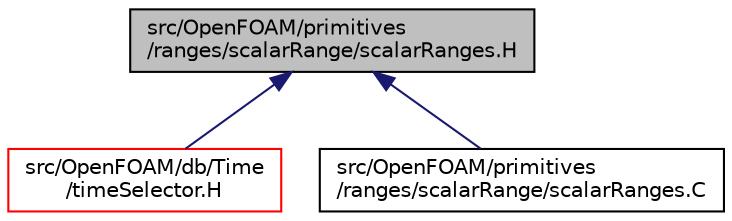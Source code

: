 digraph "src/OpenFOAM/primitives/ranges/scalarRange/scalarRanges.H"
{
  bgcolor="transparent";
  edge [fontname="Helvetica",fontsize="10",labelfontname="Helvetica",labelfontsize="10"];
  node [fontname="Helvetica",fontsize="10",shape=record];
  Node1 [label="src/OpenFOAM/primitives\l/ranges/scalarRange/scalarRanges.H",height=0.2,width=0.4,color="black", fillcolor="grey75", style="filled", fontcolor="black"];
  Node1 -> Node2 [dir="back",color="midnightblue",fontsize="10",style="solid",fontname="Helvetica"];
  Node2 [label="src/OpenFOAM/db/Time\l/timeSelector.H",height=0.2,width=0.4,color="red",URL="$a08042.html"];
  Node1 -> Node3 [dir="back",color="midnightblue",fontsize="10",style="solid",fontname="Helvetica"];
  Node3 [label="src/OpenFOAM/primitives\l/ranges/scalarRange/scalarRanges.C",height=0.2,width=0.4,color="black",URL="$a09124.html"];
}
